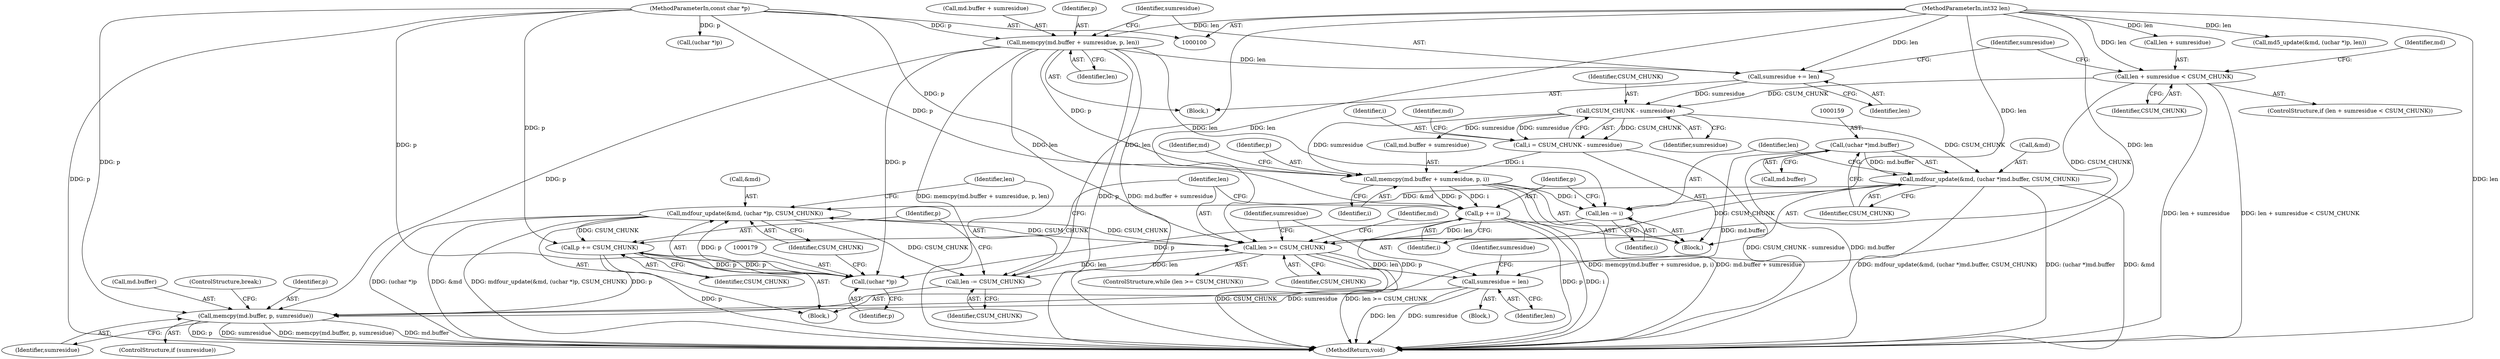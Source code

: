 digraph "0_samba_c252546ceeb0925eb8a4061315e3ff0a8c55b48b@API" {
"1000193" [label="(Call,memcpy(md.buffer, p, sumresidue))"];
"1000158" [label="(Call,(uchar *)md.buffer)"];
"1000127" [label="(Call,memcpy(md.buffer + sumresidue, p, len))"];
"1000101" [label="(MethodParameterIn,const char *p)"];
"1000102" [label="(MethodParameterIn,int32 len)"];
"1000167" [label="(Call,p += i)"];
"1000147" [label="(Call,memcpy(md.buffer + sumresidue, p, i))"];
"1000144" [label="(Call,CSUM_CHUNK - sumresidue)"];
"1000121" [label="(Call,len + sumresidue < CSUM_CHUNK)"];
"1000135" [label="(Call,sumresidue += len)"];
"1000142" [label="(Call,i = CSUM_CHUNK - sumresidue)"];
"1000185" [label="(Call,p += CSUM_CHUNK)"];
"1000175" [label="(Call,mdfour_update(&md, (uchar *)p, CSUM_CHUNK))"];
"1000155" [label="(Call,mdfour_update(&md, (uchar *)md.buffer, CSUM_CHUNK))"];
"1000178" [label="(Call,(uchar *)p)"];
"1000171" [label="(Call,len >= CSUM_CHUNK)"];
"1000182" [label="(Call,len -= CSUM_CHUNK)"];
"1000164" [label="(Call,len -= i)"];
"1000188" [label="(Call,sumresidue = len)"];
"1000168" [label="(Identifier,p)"];
"1000128" [label="(Call,md.buffer + sumresidue)"];
"1000135" [label="(Call,sumresidue += len)"];
"1000154" [label="(Identifier,i)"];
"1000142" [label="(Call,i = CSUM_CHUNK - sumresidue)"];
"1000189" [label="(Identifier,sumresidue)"];
"1000148" [label="(Call,md.buffer + sumresidue)"];
"1000101" [label="(MethodParameterIn,const char *p)"];
"1000190" [label="(Identifier,len)"];
"1000185" [label="(Call,p += CSUM_CHUNK)"];
"1000193" [label="(Call,memcpy(md.buffer, p, sumresidue))"];
"1000175" [label="(Call,mdfour_update(&md, (uchar *)p, CSUM_CHUNK))"];
"1000182" [label="(Call,len -= CSUM_CHUNK)"];
"1000176" [label="(Call,&md)"];
"1000163" [label="(Identifier,CSUM_CHUNK)"];
"1000155" [label="(Call,mdfour_update(&md, (uchar *)md.buffer, CSUM_CHUNK))"];
"1000122" [label="(Call,len + sumresidue)"];
"1000169" [label="(Identifier,i)"];
"1000139" [label="(Identifier,sumresidue)"];
"1000120" [label="(ControlStructure,if (len + sumresidue < CSUM_CHUNK))"];
"1000174" [label="(Block,)"];
"1000171" [label="(Call,len >= CSUM_CHUNK)"];
"1000108" [label="(Call,md5_update(&md, (uchar *)p, len))"];
"1000170" [label="(ControlStructure,while (len >= CSUM_CHUNK))"];
"1000166" [label="(Identifier,i)"];
"1000192" [label="(Identifier,sumresidue)"];
"1000140" [label="(Block,)"];
"1000202" [label="(MethodReturn,void)"];
"1000145" [label="(Identifier,CSUM_CHUNK)"];
"1000187" [label="(Identifier,CSUM_CHUNK)"];
"1000178" [label="(Call,(uchar *)p)"];
"1000181" [label="(Identifier,CSUM_CHUNK)"];
"1000180" [label="(Identifier,p)"];
"1000125" [label="(Identifier,CSUM_CHUNK)"];
"1000186" [label="(Identifier,p)"];
"1000177" [label="(Identifier,md)"];
"1000153" [label="(Identifier,p)"];
"1000144" [label="(Call,CSUM_CHUNK - sumresidue)"];
"1000143" [label="(Identifier,i)"];
"1000150" [label="(Identifier,md)"];
"1000160" [label="(Call,md.buffer)"];
"1000164" [label="(Call,len -= i)"];
"1000137" [label="(Identifier,len)"];
"1000173" [label="(Identifier,CSUM_CHUNK)"];
"1000127" [label="(Call,memcpy(md.buffer + sumresidue, p, len))"];
"1000165" [label="(Identifier,len)"];
"1000199" [label="(ControlStructure,break;)"];
"1000146" [label="(Identifier,sumresidue)"];
"1000198" [label="(Identifier,sumresidue)"];
"1000121" [label="(Call,len + sumresidue < CSUM_CHUNK)"];
"1000156" [label="(Call,&md)"];
"1000106" [label="(Block,)"];
"1000194" [label="(Call,md.buffer)"];
"1000158" [label="(Call,(uchar *)md.buffer)"];
"1000133" [label="(Identifier,p)"];
"1000191" [label="(ControlStructure,if (sumresidue))"];
"1000184" [label="(Identifier,CSUM_CHUNK)"];
"1000136" [label="(Identifier,sumresidue)"];
"1000147" [label="(Call,memcpy(md.buffer + sumresidue, p, i))"];
"1000126" [label="(Block,)"];
"1000167" [label="(Call,p += i)"];
"1000134" [label="(Identifier,len)"];
"1000102" [label="(MethodParameterIn,int32 len)"];
"1000157" [label="(Identifier,md)"];
"1000130" [label="(Identifier,md)"];
"1000183" [label="(Identifier,len)"];
"1000111" [label="(Call,(uchar *)p)"];
"1000188" [label="(Call,sumresidue = len)"];
"1000197" [label="(Identifier,p)"];
"1000172" [label="(Identifier,len)"];
"1000193" -> "1000191"  [label="AST: "];
"1000193" -> "1000198"  [label="CFG: "];
"1000194" -> "1000193"  [label="AST: "];
"1000197" -> "1000193"  [label="AST: "];
"1000198" -> "1000193"  [label="AST: "];
"1000199" -> "1000193"  [label="CFG: "];
"1000193" -> "1000202"  [label="DDG: md.buffer"];
"1000193" -> "1000202"  [label="DDG: p"];
"1000193" -> "1000202"  [label="DDG: sumresidue"];
"1000193" -> "1000202"  [label="DDG: memcpy(md.buffer, p, sumresidue)"];
"1000158" -> "1000193"  [label="DDG: md.buffer"];
"1000127" -> "1000193"  [label="DDG: p"];
"1000167" -> "1000193"  [label="DDG: p"];
"1000185" -> "1000193"  [label="DDG: p"];
"1000101" -> "1000193"  [label="DDG: p"];
"1000188" -> "1000193"  [label="DDG: sumresidue"];
"1000158" -> "1000155"  [label="AST: "];
"1000158" -> "1000160"  [label="CFG: "];
"1000159" -> "1000158"  [label="AST: "];
"1000160" -> "1000158"  [label="AST: "];
"1000163" -> "1000158"  [label="CFG: "];
"1000158" -> "1000202"  [label="DDG: md.buffer"];
"1000158" -> "1000155"  [label="DDG: md.buffer"];
"1000127" -> "1000126"  [label="AST: "];
"1000127" -> "1000134"  [label="CFG: "];
"1000128" -> "1000127"  [label="AST: "];
"1000133" -> "1000127"  [label="AST: "];
"1000134" -> "1000127"  [label="AST: "];
"1000136" -> "1000127"  [label="CFG: "];
"1000127" -> "1000202"  [label="DDG: memcpy(md.buffer + sumresidue, p, len)"];
"1000127" -> "1000202"  [label="DDG: p"];
"1000127" -> "1000202"  [label="DDG: md.buffer + sumresidue"];
"1000101" -> "1000127"  [label="DDG: p"];
"1000102" -> "1000127"  [label="DDG: len"];
"1000127" -> "1000135"  [label="DDG: len"];
"1000127" -> "1000147"  [label="DDG: p"];
"1000127" -> "1000164"  [label="DDG: len"];
"1000127" -> "1000171"  [label="DDG: len"];
"1000127" -> "1000178"  [label="DDG: p"];
"1000101" -> "1000100"  [label="AST: "];
"1000101" -> "1000202"  [label="DDG: p"];
"1000101" -> "1000111"  [label="DDG: p"];
"1000101" -> "1000147"  [label="DDG: p"];
"1000101" -> "1000167"  [label="DDG: p"];
"1000101" -> "1000178"  [label="DDG: p"];
"1000101" -> "1000185"  [label="DDG: p"];
"1000102" -> "1000100"  [label="AST: "];
"1000102" -> "1000202"  [label="DDG: len"];
"1000102" -> "1000108"  [label="DDG: len"];
"1000102" -> "1000121"  [label="DDG: len"];
"1000102" -> "1000122"  [label="DDG: len"];
"1000102" -> "1000135"  [label="DDG: len"];
"1000102" -> "1000164"  [label="DDG: len"];
"1000102" -> "1000171"  [label="DDG: len"];
"1000102" -> "1000182"  [label="DDG: len"];
"1000102" -> "1000188"  [label="DDG: len"];
"1000167" -> "1000140"  [label="AST: "];
"1000167" -> "1000169"  [label="CFG: "];
"1000168" -> "1000167"  [label="AST: "];
"1000169" -> "1000167"  [label="AST: "];
"1000172" -> "1000167"  [label="CFG: "];
"1000167" -> "1000202"  [label="DDG: p"];
"1000167" -> "1000202"  [label="DDG: i"];
"1000147" -> "1000167"  [label="DDG: i"];
"1000147" -> "1000167"  [label="DDG: p"];
"1000167" -> "1000178"  [label="DDG: p"];
"1000147" -> "1000140"  [label="AST: "];
"1000147" -> "1000154"  [label="CFG: "];
"1000148" -> "1000147"  [label="AST: "];
"1000153" -> "1000147"  [label="AST: "];
"1000154" -> "1000147"  [label="AST: "];
"1000157" -> "1000147"  [label="CFG: "];
"1000147" -> "1000202"  [label="DDG: md.buffer + sumresidue"];
"1000147" -> "1000202"  [label="DDG: memcpy(md.buffer + sumresidue, p, i)"];
"1000144" -> "1000147"  [label="DDG: sumresidue"];
"1000142" -> "1000147"  [label="DDG: i"];
"1000147" -> "1000164"  [label="DDG: i"];
"1000144" -> "1000142"  [label="AST: "];
"1000144" -> "1000146"  [label="CFG: "];
"1000145" -> "1000144"  [label="AST: "];
"1000146" -> "1000144"  [label="AST: "];
"1000142" -> "1000144"  [label="CFG: "];
"1000144" -> "1000142"  [label="DDG: CSUM_CHUNK"];
"1000144" -> "1000142"  [label="DDG: sumresidue"];
"1000121" -> "1000144"  [label="DDG: CSUM_CHUNK"];
"1000135" -> "1000144"  [label="DDG: sumresidue"];
"1000144" -> "1000148"  [label="DDG: sumresidue"];
"1000144" -> "1000155"  [label="DDG: CSUM_CHUNK"];
"1000121" -> "1000120"  [label="AST: "];
"1000121" -> "1000125"  [label="CFG: "];
"1000122" -> "1000121"  [label="AST: "];
"1000125" -> "1000121"  [label="AST: "];
"1000130" -> "1000121"  [label="CFG: "];
"1000139" -> "1000121"  [label="CFG: "];
"1000121" -> "1000202"  [label="DDG: len + sumresidue < CSUM_CHUNK"];
"1000121" -> "1000202"  [label="DDG: len + sumresidue"];
"1000121" -> "1000171"  [label="DDG: CSUM_CHUNK"];
"1000135" -> "1000126"  [label="AST: "];
"1000135" -> "1000137"  [label="CFG: "];
"1000136" -> "1000135"  [label="AST: "];
"1000137" -> "1000135"  [label="AST: "];
"1000139" -> "1000135"  [label="CFG: "];
"1000142" -> "1000140"  [label="AST: "];
"1000143" -> "1000142"  [label="AST: "];
"1000150" -> "1000142"  [label="CFG: "];
"1000142" -> "1000202"  [label="DDG: CSUM_CHUNK - sumresidue"];
"1000185" -> "1000174"  [label="AST: "];
"1000185" -> "1000187"  [label="CFG: "];
"1000186" -> "1000185"  [label="AST: "];
"1000187" -> "1000185"  [label="AST: "];
"1000172" -> "1000185"  [label="CFG: "];
"1000185" -> "1000202"  [label="DDG: p"];
"1000185" -> "1000178"  [label="DDG: p"];
"1000175" -> "1000185"  [label="DDG: CSUM_CHUNK"];
"1000178" -> "1000185"  [label="DDG: p"];
"1000175" -> "1000174"  [label="AST: "];
"1000175" -> "1000181"  [label="CFG: "];
"1000176" -> "1000175"  [label="AST: "];
"1000178" -> "1000175"  [label="AST: "];
"1000181" -> "1000175"  [label="AST: "];
"1000183" -> "1000175"  [label="CFG: "];
"1000175" -> "1000202"  [label="DDG: (uchar *)p"];
"1000175" -> "1000202"  [label="DDG: &md"];
"1000175" -> "1000202"  [label="DDG: mdfour_update(&md, (uchar *)p, CSUM_CHUNK)"];
"1000175" -> "1000171"  [label="DDG: CSUM_CHUNK"];
"1000155" -> "1000175"  [label="DDG: &md"];
"1000178" -> "1000175"  [label="DDG: p"];
"1000171" -> "1000175"  [label="DDG: CSUM_CHUNK"];
"1000175" -> "1000182"  [label="DDG: CSUM_CHUNK"];
"1000155" -> "1000140"  [label="AST: "];
"1000155" -> "1000163"  [label="CFG: "];
"1000156" -> "1000155"  [label="AST: "];
"1000163" -> "1000155"  [label="AST: "];
"1000165" -> "1000155"  [label="CFG: "];
"1000155" -> "1000202"  [label="DDG: mdfour_update(&md, (uchar *)md.buffer, CSUM_CHUNK)"];
"1000155" -> "1000202"  [label="DDG: (uchar *)md.buffer"];
"1000155" -> "1000202"  [label="DDG: &md"];
"1000155" -> "1000171"  [label="DDG: CSUM_CHUNK"];
"1000178" -> "1000180"  [label="CFG: "];
"1000179" -> "1000178"  [label="AST: "];
"1000180" -> "1000178"  [label="AST: "];
"1000181" -> "1000178"  [label="CFG: "];
"1000171" -> "1000170"  [label="AST: "];
"1000171" -> "1000173"  [label="CFG: "];
"1000172" -> "1000171"  [label="AST: "];
"1000173" -> "1000171"  [label="AST: "];
"1000177" -> "1000171"  [label="CFG: "];
"1000189" -> "1000171"  [label="CFG: "];
"1000171" -> "1000202"  [label="DDG: CSUM_CHUNK"];
"1000171" -> "1000202"  [label="DDG: len >= CSUM_CHUNK"];
"1000182" -> "1000171"  [label="DDG: len"];
"1000164" -> "1000171"  [label="DDG: len"];
"1000171" -> "1000182"  [label="DDG: len"];
"1000171" -> "1000188"  [label="DDG: len"];
"1000182" -> "1000174"  [label="AST: "];
"1000182" -> "1000184"  [label="CFG: "];
"1000183" -> "1000182"  [label="AST: "];
"1000184" -> "1000182"  [label="AST: "];
"1000186" -> "1000182"  [label="CFG: "];
"1000164" -> "1000140"  [label="AST: "];
"1000164" -> "1000166"  [label="CFG: "];
"1000165" -> "1000164"  [label="AST: "];
"1000166" -> "1000164"  [label="AST: "];
"1000168" -> "1000164"  [label="CFG: "];
"1000188" -> "1000106"  [label="AST: "];
"1000188" -> "1000190"  [label="CFG: "];
"1000189" -> "1000188"  [label="AST: "];
"1000190" -> "1000188"  [label="AST: "];
"1000192" -> "1000188"  [label="CFG: "];
"1000188" -> "1000202"  [label="DDG: len"];
"1000188" -> "1000202"  [label="DDG: sumresidue"];
}
